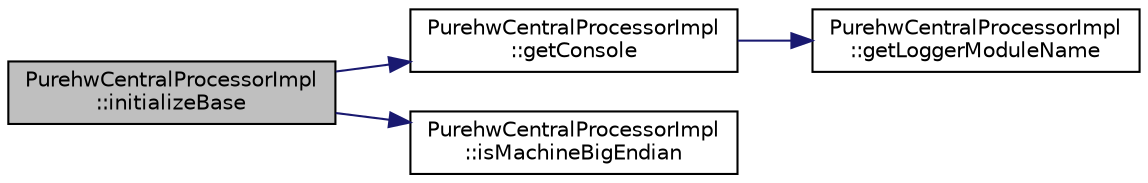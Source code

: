 digraph "PurehwCentralProcessorImpl::initializeBase"
{
 // LATEX_PDF_SIZE
  edge [fontname="Helvetica",fontsize="10",labelfontname="Helvetica",labelfontsize="10"];
  node [fontname="Helvetica",fontsize="10",shape=record];
  rankdir="LR";
  Node1 [label="PurehwCentralProcessorImpl\l::initializeBase",height=0.2,width=0.4,color="black", fillcolor="grey75", style="filled", fontcolor="black",tooltip="Does the real initializations."];
  Node1 -> Node2 [color="midnightblue",fontsize="10",style="solid",fontname="Helvetica"];
  Node2 [label="PurehwCentralProcessorImpl\l::getConsole",height=0.2,width=0.4,color="black", fillcolor="white", style="filled",URL="$class_purehw_central_processor_impl.html#a282b0e9e497a1f4106c211abea7454c8",tooltip="Returns access to console preset with logger module name as this class."];
  Node2 -> Node3 [color="midnightblue",fontsize="10",style="solid",fontname="Helvetica"];
  Node3 [label="PurehwCentralProcessorImpl\l::getLoggerModuleName",height=0.2,width=0.4,color="black", fillcolor="white", style="filled",URL="$class_purehw_central_processor_impl.html#a235de9ca3a345dc60d1c7caa026ef730",tooltip="Returns the logger module name of this class."];
  Node1 -> Node4 [color="midnightblue",fontsize="10",style="solid",fontname="Helvetica"];
  Node4 [label="PurehwCentralProcessorImpl\l::isMachineBigEndian",height=0.2,width=0.4,color="black", fillcolor="white", style="filled",URL="$class_purehw_central_processor_impl.html#aa40609d3799bb58feeb3c16580c459fe",tooltip="Returns if the current machine is big endian."];
}
